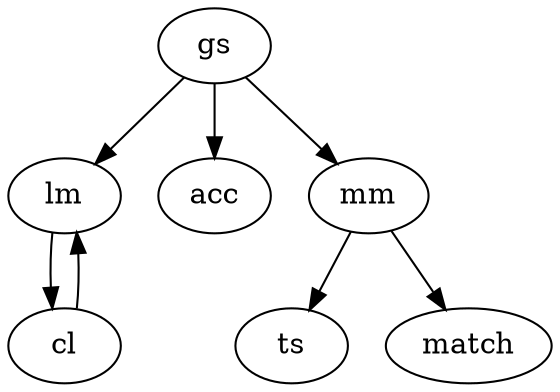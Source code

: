 digraph G {
    graph [layout=dot rankdir=TB];
    gs -> {lm acc mm};
    mm -> {ts match};
    cl -> lm;
    lm -> cl;
}
